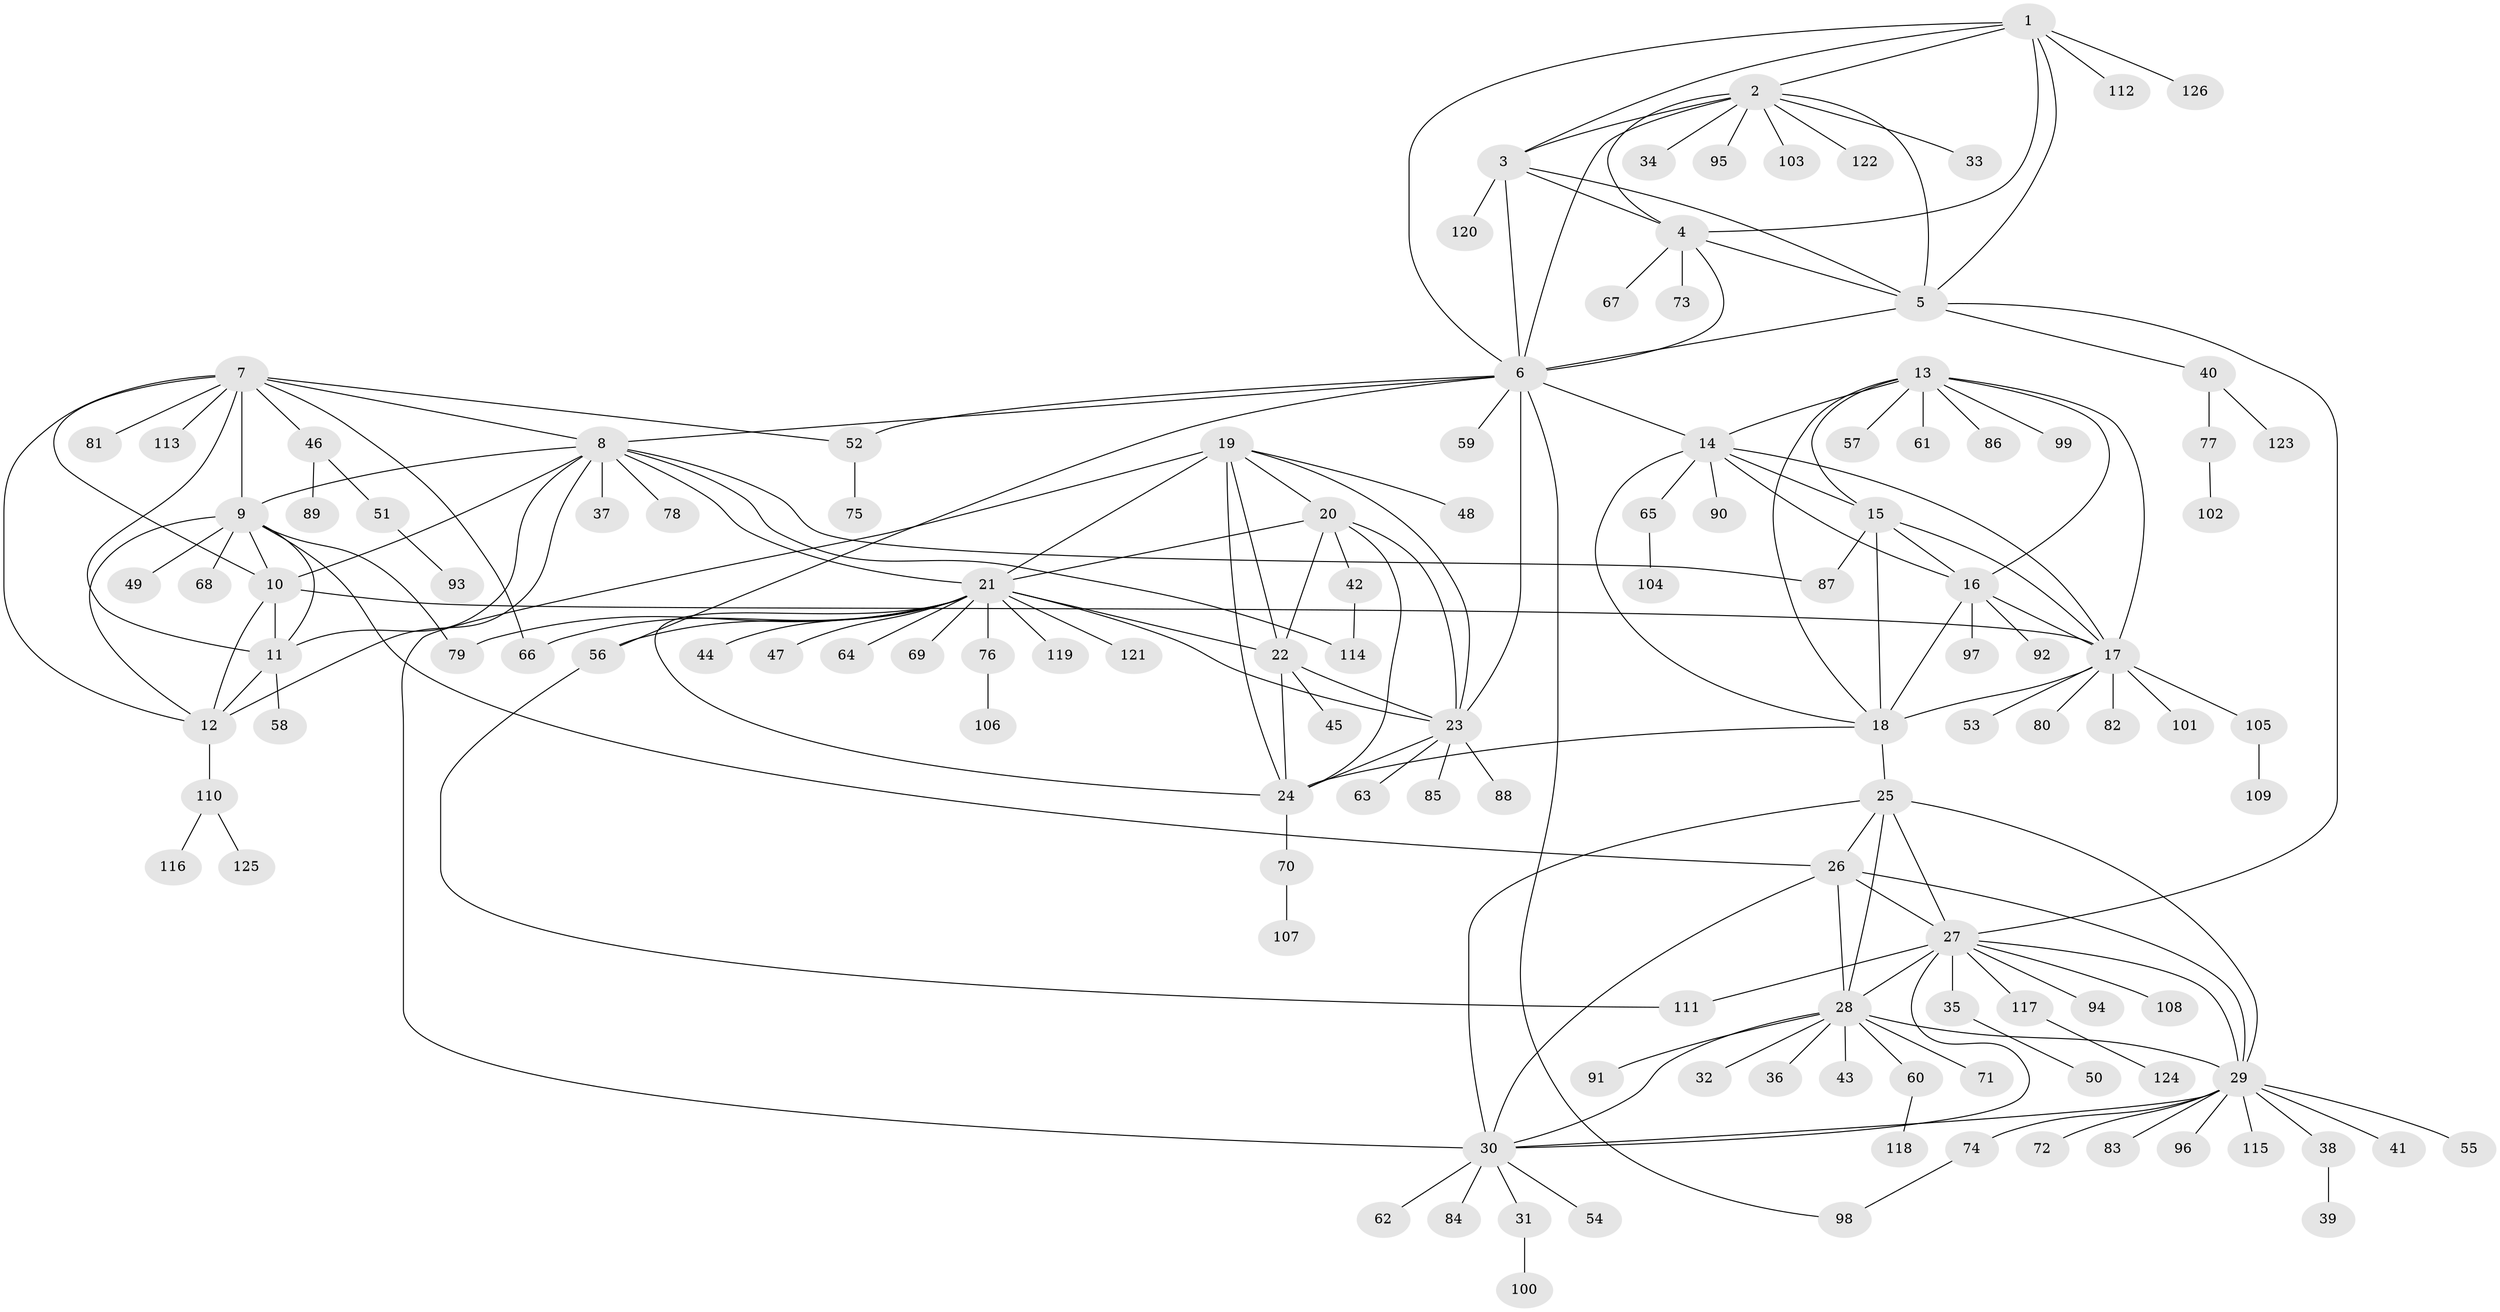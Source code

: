 // Generated by graph-tools (version 1.1) at 2025/11/02/27/25 16:11:30]
// undirected, 126 vertices, 189 edges
graph export_dot {
graph [start="1"]
  node [color=gray90,style=filled];
  1;
  2;
  3;
  4;
  5;
  6;
  7;
  8;
  9;
  10;
  11;
  12;
  13;
  14;
  15;
  16;
  17;
  18;
  19;
  20;
  21;
  22;
  23;
  24;
  25;
  26;
  27;
  28;
  29;
  30;
  31;
  32;
  33;
  34;
  35;
  36;
  37;
  38;
  39;
  40;
  41;
  42;
  43;
  44;
  45;
  46;
  47;
  48;
  49;
  50;
  51;
  52;
  53;
  54;
  55;
  56;
  57;
  58;
  59;
  60;
  61;
  62;
  63;
  64;
  65;
  66;
  67;
  68;
  69;
  70;
  71;
  72;
  73;
  74;
  75;
  76;
  77;
  78;
  79;
  80;
  81;
  82;
  83;
  84;
  85;
  86;
  87;
  88;
  89;
  90;
  91;
  92;
  93;
  94;
  95;
  96;
  97;
  98;
  99;
  100;
  101;
  102;
  103;
  104;
  105;
  106;
  107;
  108;
  109;
  110;
  111;
  112;
  113;
  114;
  115;
  116;
  117;
  118;
  119;
  120;
  121;
  122;
  123;
  124;
  125;
  126;
  1 -- 2;
  1 -- 3;
  1 -- 4;
  1 -- 5;
  1 -- 6;
  1 -- 112;
  1 -- 126;
  2 -- 3;
  2 -- 4;
  2 -- 5;
  2 -- 6;
  2 -- 33;
  2 -- 34;
  2 -- 95;
  2 -- 103;
  2 -- 122;
  3 -- 4;
  3 -- 5;
  3 -- 6;
  3 -- 120;
  4 -- 5;
  4 -- 6;
  4 -- 67;
  4 -- 73;
  5 -- 6;
  5 -- 27;
  5 -- 40;
  6 -- 8;
  6 -- 14;
  6 -- 23;
  6 -- 52;
  6 -- 56;
  6 -- 59;
  6 -- 98;
  7 -- 8;
  7 -- 9;
  7 -- 10;
  7 -- 11;
  7 -- 12;
  7 -- 46;
  7 -- 52;
  7 -- 66;
  7 -- 81;
  7 -- 113;
  8 -- 9;
  8 -- 10;
  8 -- 11;
  8 -- 12;
  8 -- 21;
  8 -- 37;
  8 -- 78;
  8 -- 87;
  8 -- 114;
  9 -- 10;
  9 -- 11;
  9 -- 12;
  9 -- 26;
  9 -- 49;
  9 -- 68;
  9 -- 79;
  10 -- 11;
  10 -- 12;
  10 -- 17;
  11 -- 12;
  11 -- 58;
  12 -- 110;
  13 -- 14;
  13 -- 15;
  13 -- 16;
  13 -- 17;
  13 -- 18;
  13 -- 57;
  13 -- 61;
  13 -- 86;
  13 -- 99;
  14 -- 15;
  14 -- 16;
  14 -- 17;
  14 -- 18;
  14 -- 65;
  14 -- 90;
  15 -- 16;
  15 -- 17;
  15 -- 18;
  15 -- 87;
  16 -- 17;
  16 -- 18;
  16 -- 92;
  16 -- 97;
  17 -- 18;
  17 -- 53;
  17 -- 80;
  17 -- 82;
  17 -- 101;
  17 -- 105;
  18 -- 24;
  18 -- 25;
  19 -- 20;
  19 -- 21;
  19 -- 22;
  19 -- 23;
  19 -- 24;
  19 -- 30;
  19 -- 48;
  20 -- 21;
  20 -- 22;
  20 -- 23;
  20 -- 24;
  20 -- 42;
  21 -- 22;
  21 -- 23;
  21 -- 24;
  21 -- 44;
  21 -- 47;
  21 -- 56;
  21 -- 64;
  21 -- 66;
  21 -- 69;
  21 -- 76;
  21 -- 79;
  21 -- 119;
  21 -- 121;
  22 -- 23;
  22 -- 24;
  22 -- 45;
  23 -- 24;
  23 -- 63;
  23 -- 85;
  23 -- 88;
  24 -- 70;
  25 -- 26;
  25 -- 27;
  25 -- 28;
  25 -- 29;
  25 -- 30;
  26 -- 27;
  26 -- 28;
  26 -- 29;
  26 -- 30;
  27 -- 28;
  27 -- 29;
  27 -- 30;
  27 -- 35;
  27 -- 94;
  27 -- 108;
  27 -- 111;
  27 -- 117;
  28 -- 29;
  28 -- 30;
  28 -- 32;
  28 -- 36;
  28 -- 43;
  28 -- 60;
  28 -- 71;
  28 -- 91;
  29 -- 30;
  29 -- 38;
  29 -- 41;
  29 -- 55;
  29 -- 72;
  29 -- 74;
  29 -- 83;
  29 -- 96;
  29 -- 115;
  30 -- 31;
  30 -- 54;
  30 -- 62;
  30 -- 84;
  31 -- 100;
  35 -- 50;
  38 -- 39;
  40 -- 77;
  40 -- 123;
  42 -- 114;
  46 -- 51;
  46 -- 89;
  51 -- 93;
  52 -- 75;
  56 -- 111;
  60 -- 118;
  65 -- 104;
  70 -- 107;
  74 -- 98;
  76 -- 106;
  77 -- 102;
  105 -- 109;
  110 -- 116;
  110 -- 125;
  117 -- 124;
}
